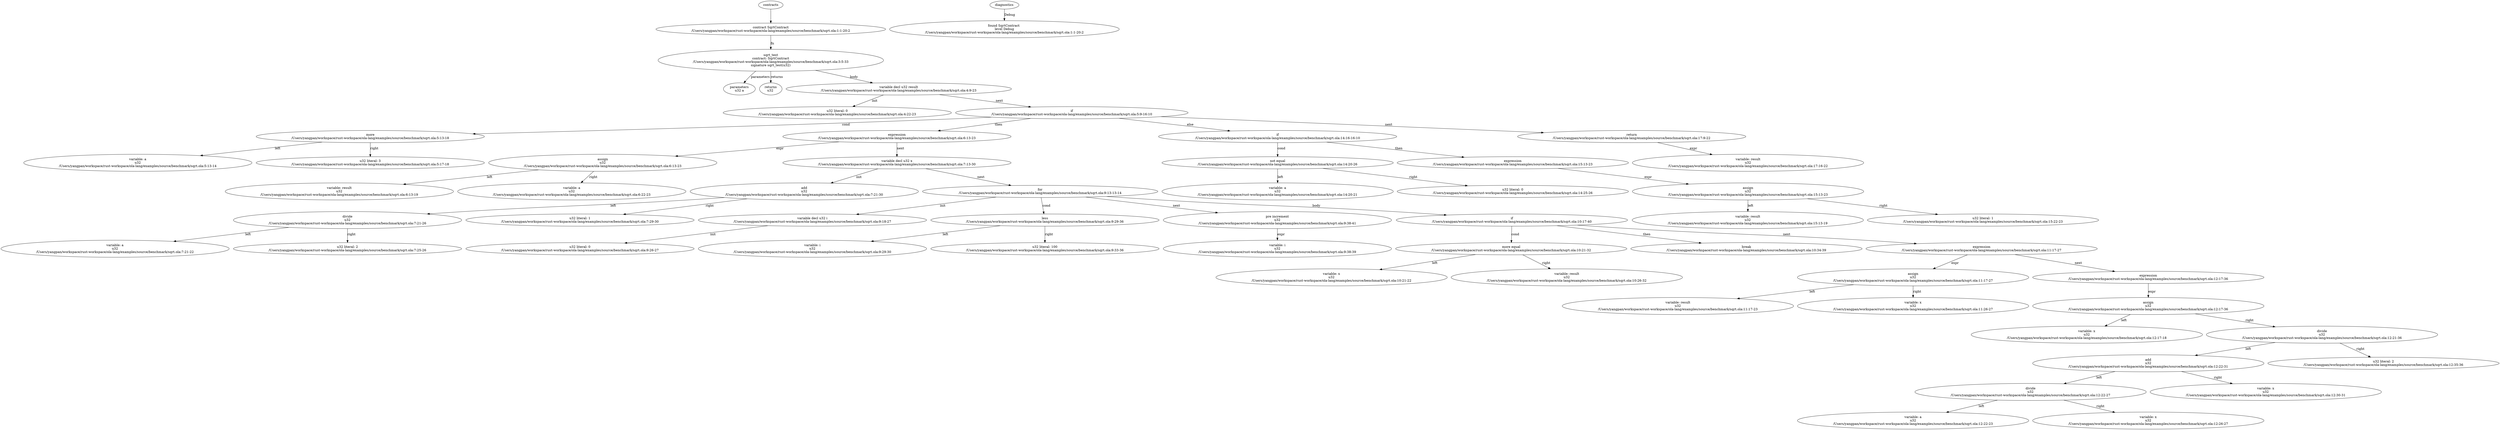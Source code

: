 strict digraph "/Users/yangpan/workspace/rust-workspace/ola-lang/examples/source/benchmark/sqrt.ola" {
	contract [label="contract SqrtContract\n/Users/yangpan/workspace/rust-workspace/ola-lang/examples/source/benchmark/sqrt.ola:1:1-20:2"]
	sqrt_test [label="sqrt_test\ncontract: SqrtContract\n/Users/yangpan/workspace/rust-workspace/ola-lang/examples/source/benchmark/sqrt.ola:3:5-33\nsignature sqrt_test(u32)"]
	parameters [label="parameters\nu32 a"]
	returns [label="returns\nu32 "]
	var_decl [label="variable decl u32 result\n/Users/yangpan/workspace/rust-workspace/ola-lang/examples/source/benchmark/sqrt.ola:4:9-23"]
	number_literal [label="u32 literal: 0\n/Users/yangpan/workspace/rust-workspace/ola-lang/examples/source/benchmark/sqrt.ola:4:22-23"]
	if [label="if\n/Users/yangpan/workspace/rust-workspace/ola-lang/examples/source/benchmark/sqrt.ola:5:9-16:10"]
	more [label="more\n/Users/yangpan/workspace/rust-workspace/ola-lang/examples/source/benchmark/sqrt.ola:5:13-18"]
	variable [label="variable: a\nu32\n/Users/yangpan/workspace/rust-workspace/ola-lang/examples/source/benchmark/sqrt.ola:5:13-14"]
	number_literal_10 [label="u32 literal: 3\n/Users/yangpan/workspace/rust-workspace/ola-lang/examples/source/benchmark/sqrt.ola:5:17-18"]
	expr [label="expression\n/Users/yangpan/workspace/rust-workspace/ola-lang/examples/source/benchmark/sqrt.ola:6:13-23"]
	assign [label="assign\nu32\n/Users/yangpan/workspace/rust-workspace/ola-lang/examples/source/benchmark/sqrt.ola:6:13-23"]
	variable_13 [label="variable: result\nu32\n/Users/yangpan/workspace/rust-workspace/ola-lang/examples/source/benchmark/sqrt.ola:6:13-19"]
	variable_14 [label="variable: a\nu32\n/Users/yangpan/workspace/rust-workspace/ola-lang/examples/source/benchmark/sqrt.ola:6:22-23"]
	var_decl_15 [label="variable decl u32 x\n/Users/yangpan/workspace/rust-workspace/ola-lang/examples/source/benchmark/sqrt.ola:7:13-30"]
	add [label="add\nu32\n/Users/yangpan/workspace/rust-workspace/ola-lang/examples/source/benchmark/sqrt.ola:7:21-30"]
	divide [label="divide\nu32\n/Users/yangpan/workspace/rust-workspace/ola-lang/examples/source/benchmark/sqrt.ola:7:21-26"]
	variable_18 [label="variable: a\nu32\n/Users/yangpan/workspace/rust-workspace/ola-lang/examples/source/benchmark/sqrt.ola:7:21-22"]
	number_literal_19 [label="u32 literal: 2\n/Users/yangpan/workspace/rust-workspace/ola-lang/examples/source/benchmark/sqrt.ola:7:25-26"]
	number_literal_20 [label="u32 literal: 1\n/Users/yangpan/workspace/rust-workspace/ola-lang/examples/source/benchmark/sqrt.ola:7:29-30"]
	for [label="for\n/Users/yangpan/workspace/rust-workspace/ola-lang/examples/source/benchmark/sqrt.ola:9:13-13:14"]
	var_decl_22 [label="variable decl u32 i\n/Users/yangpan/workspace/rust-workspace/ola-lang/examples/source/benchmark/sqrt.ola:9:18-27"]
	number_literal_23 [label="u32 literal: 0\n/Users/yangpan/workspace/rust-workspace/ola-lang/examples/source/benchmark/sqrt.ola:9:26-27"]
	less [label="less\n/Users/yangpan/workspace/rust-workspace/ola-lang/examples/source/benchmark/sqrt.ola:9:29-36"]
	variable_25 [label="variable: i\nu32\n/Users/yangpan/workspace/rust-workspace/ola-lang/examples/source/benchmark/sqrt.ola:9:29-30"]
	number_literal_26 [label="u32 literal: 100\n/Users/yangpan/workspace/rust-workspace/ola-lang/examples/source/benchmark/sqrt.ola:9:33-36"]
	pre_increment [label="pre increment\nu32\n/Users/yangpan/workspace/rust-workspace/ola-lang/examples/source/benchmark/sqrt.ola:9:38-41"]
	variable_28 [label="variable: i\nu32\n/Users/yangpan/workspace/rust-workspace/ola-lang/examples/source/benchmark/sqrt.ola:9:38-39"]
	if_29 [label="if\n/Users/yangpan/workspace/rust-workspace/ola-lang/examples/source/benchmark/sqrt.ola:10:17-40"]
	more_equal [label="more equal\n/Users/yangpan/workspace/rust-workspace/ola-lang/examples/source/benchmark/sqrt.ola:10:21-32"]
	variable_31 [label="variable: x\nu32\n/Users/yangpan/workspace/rust-workspace/ola-lang/examples/source/benchmark/sqrt.ola:10:21-22"]
	variable_32 [label="variable: result\nu32\n/Users/yangpan/workspace/rust-workspace/ola-lang/examples/source/benchmark/sqrt.ola:10:26-32"]
	break [label="break\n/Users/yangpan/workspace/rust-workspace/ola-lang/examples/source/benchmark/sqrt.ola:10:34-39"]
	expr_34 [label="expression\n/Users/yangpan/workspace/rust-workspace/ola-lang/examples/source/benchmark/sqrt.ola:11:17-27"]
	assign_35 [label="assign\nu32\n/Users/yangpan/workspace/rust-workspace/ola-lang/examples/source/benchmark/sqrt.ola:11:17-27"]
	variable_36 [label="variable: result\nu32\n/Users/yangpan/workspace/rust-workspace/ola-lang/examples/source/benchmark/sqrt.ola:11:17-23"]
	variable_37 [label="variable: x\nu32\n/Users/yangpan/workspace/rust-workspace/ola-lang/examples/source/benchmark/sqrt.ola:11:26-27"]
	expr_38 [label="expression\n/Users/yangpan/workspace/rust-workspace/ola-lang/examples/source/benchmark/sqrt.ola:12:17-36"]
	assign_39 [label="assign\nu32\n/Users/yangpan/workspace/rust-workspace/ola-lang/examples/source/benchmark/sqrt.ola:12:17-36"]
	variable_40 [label="variable: x\nu32\n/Users/yangpan/workspace/rust-workspace/ola-lang/examples/source/benchmark/sqrt.ola:12:17-18"]
	divide_41 [label="divide\nu32\n/Users/yangpan/workspace/rust-workspace/ola-lang/examples/source/benchmark/sqrt.ola:12:21-36"]
	add_42 [label="add\nu32\n/Users/yangpan/workspace/rust-workspace/ola-lang/examples/source/benchmark/sqrt.ola:12:22-31"]
	divide_43 [label="divide\nu32\n/Users/yangpan/workspace/rust-workspace/ola-lang/examples/source/benchmark/sqrt.ola:12:22-27"]
	variable_44 [label="variable: a\nu32\n/Users/yangpan/workspace/rust-workspace/ola-lang/examples/source/benchmark/sqrt.ola:12:22-23"]
	variable_45 [label="variable: x\nu32\n/Users/yangpan/workspace/rust-workspace/ola-lang/examples/source/benchmark/sqrt.ola:12:26-27"]
	variable_46 [label="variable: x\nu32\n/Users/yangpan/workspace/rust-workspace/ola-lang/examples/source/benchmark/sqrt.ola:12:30-31"]
	number_literal_47 [label="u32 literal: 2\n/Users/yangpan/workspace/rust-workspace/ola-lang/examples/source/benchmark/sqrt.ola:12:35-36"]
	if_48 [label="if\n/Users/yangpan/workspace/rust-workspace/ola-lang/examples/source/benchmark/sqrt.ola:14:16-16:10"]
	not_qual [label="not equal\n/Users/yangpan/workspace/rust-workspace/ola-lang/examples/source/benchmark/sqrt.ola:14:20-26"]
	variable_50 [label="variable: a\nu32\n/Users/yangpan/workspace/rust-workspace/ola-lang/examples/source/benchmark/sqrt.ola:14:20-21"]
	number_literal_51 [label="u32 literal: 0\n/Users/yangpan/workspace/rust-workspace/ola-lang/examples/source/benchmark/sqrt.ola:14:25-26"]
	expr_52 [label="expression\n/Users/yangpan/workspace/rust-workspace/ola-lang/examples/source/benchmark/sqrt.ola:15:13-23"]
	assign_53 [label="assign\nu32\n/Users/yangpan/workspace/rust-workspace/ola-lang/examples/source/benchmark/sqrt.ola:15:13-23"]
	variable_54 [label="variable: result\nu32\n/Users/yangpan/workspace/rust-workspace/ola-lang/examples/source/benchmark/sqrt.ola:15:13-19"]
	number_literal_55 [label="u32 literal: 1\n/Users/yangpan/workspace/rust-workspace/ola-lang/examples/source/benchmark/sqrt.ola:15:22-23"]
	return [label="return\n/Users/yangpan/workspace/rust-workspace/ola-lang/examples/source/benchmark/sqrt.ola:17:9-22"]
	variable_57 [label="variable: result\nu32\n/Users/yangpan/workspace/rust-workspace/ola-lang/examples/source/benchmark/sqrt.ola:17:16-22"]
	diagnostic [label="found SqrtContract \nlevel Debug\n/Users/yangpan/workspace/rust-workspace/ola-lang/examples/source/benchmark/sqrt.ola:1:1-20:2"]
	contracts -> contract
	contract -> sqrt_test [label="fn"]
	sqrt_test -> parameters [label="parameters"]
	sqrt_test -> returns [label="returns"]
	sqrt_test -> var_decl [label="body"]
	var_decl -> number_literal [label="init"]
	var_decl -> if [label="next"]
	if -> more [label="cond"]
	more -> variable [label="left"]
	more -> number_literal_10 [label="right"]
	if -> expr [label="then"]
	expr -> assign [label="expr"]
	assign -> variable_13 [label="left"]
	assign -> variable_14 [label="right"]
	expr -> var_decl_15 [label="next"]
	var_decl_15 -> add [label="init"]
	add -> divide [label="left"]
	divide -> variable_18 [label="left"]
	divide -> number_literal_19 [label="right"]
	add -> number_literal_20 [label="right"]
	var_decl_15 -> for [label="next"]
	for -> var_decl_22 [label="init"]
	var_decl_22 -> number_literal_23 [label="init"]
	for -> less [label="cond"]
	less -> variable_25 [label="left"]
	less -> number_literal_26 [label="right"]
	for -> pre_increment [label="next"]
	pre_increment -> variable_28 [label="expr"]
	for -> if_29 [label="body"]
	if_29 -> more_equal [label="cond"]
	more_equal -> variable_31 [label="left"]
	more_equal -> variable_32 [label="right"]
	if_29 -> break [label="then"]
	if_29 -> expr_34 [label="next"]
	expr_34 -> assign_35 [label="expr"]
	assign_35 -> variable_36 [label="left"]
	assign_35 -> variable_37 [label="right"]
	expr_34 -> expr_38 [label="next"]
	expr_38 -> assign_39 [label="expr"]
	assign_39 -> variable_40 [label="left"]
	assign_39 -> divide_41 [label="right"]
	divide_41 -> add_42 [label="left"]
	add_42 -> divide_43 [label="left"]
	divide_43 -> variable_44 [label="left"]
	divide_43 -> variable_45 [label="right"]
	add_42 -> variable_46 [label="right"]
	divide_41 -> number_literal_47 [label="right"]
	if -> if_48 [label="else"]
	if_48 -> not_qual [label="cond"]
	not_qual -> variable_50 [label="left"]
	not_qual -> number_literal_51 [label="right"]
	if_48 -> expr_52 [label="then"]
	expr_52 -> assign_53 [label="expr"]
	assign_53 -> variable_54 [label="left"]
	assign_53 -> number_literal_55 [label="right"]
	if -> return [label="next"]
	return -> variable_57 [label="expr"]
	diagnostics -> diagnostic [label="Debug"]
}
